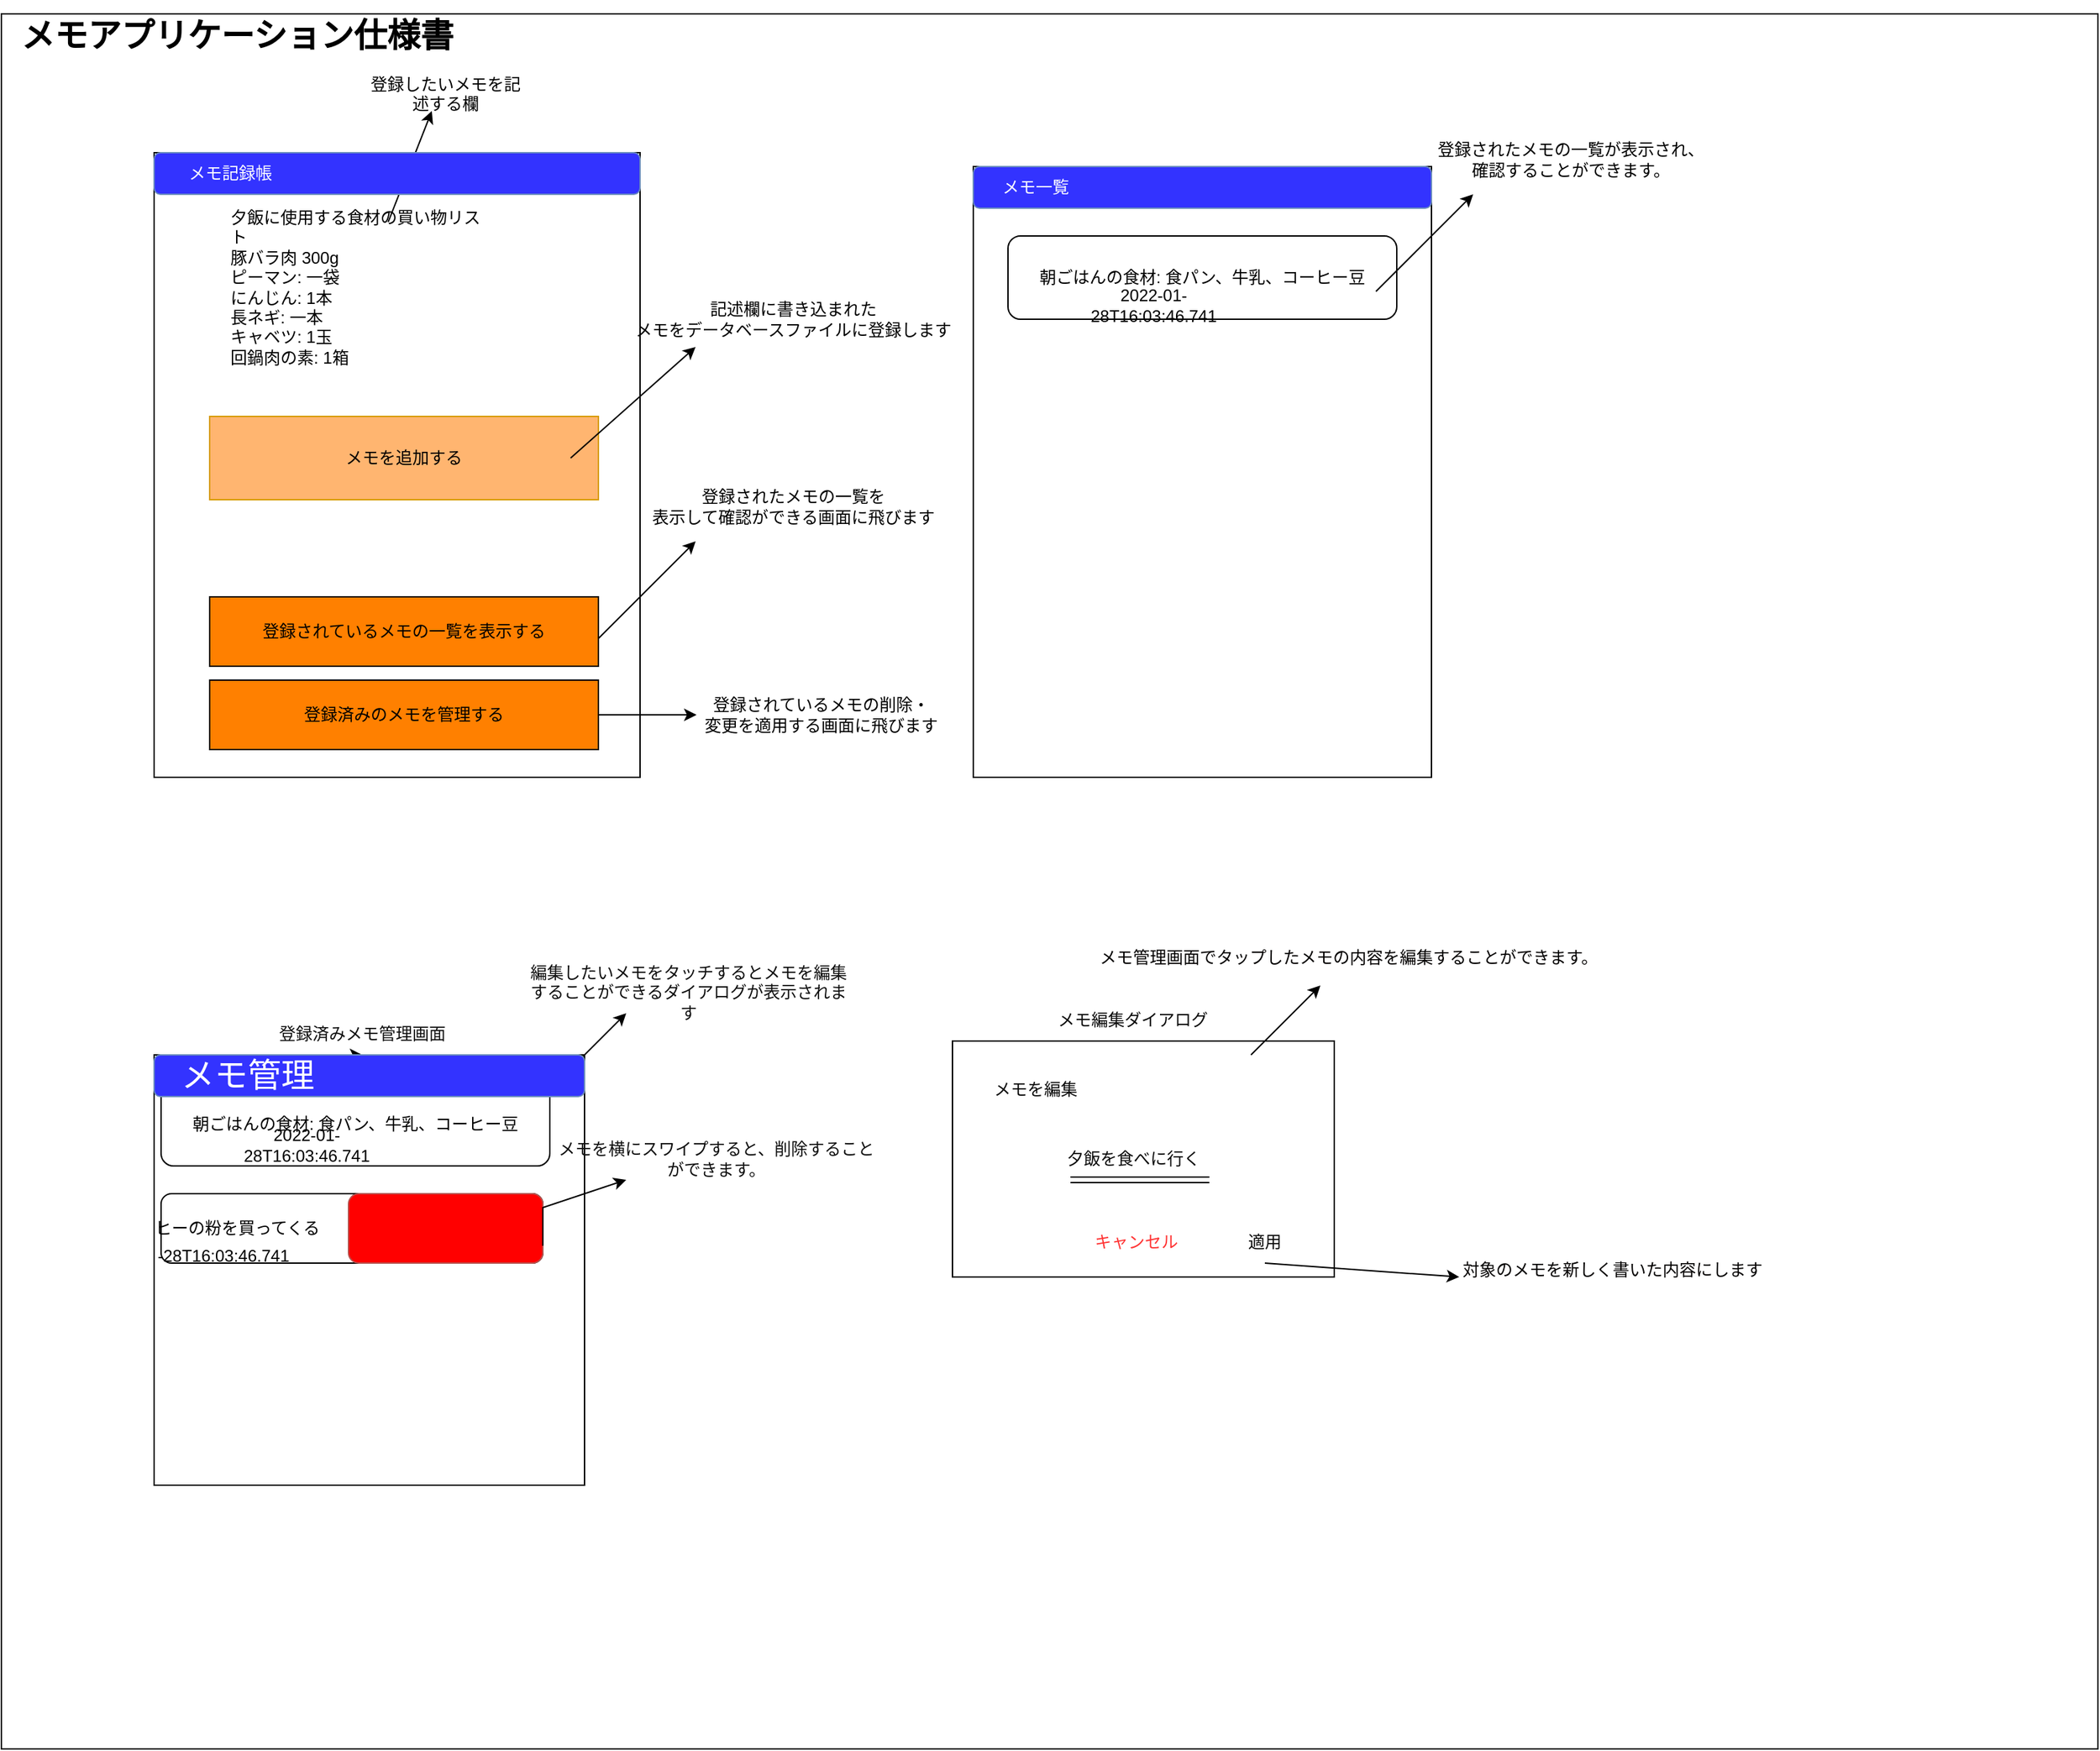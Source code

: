 <mxfile version="16.4.7" type="device"><diagram id="0fUpigca1gWu7PvchhyU" name="Page-1"><mxGraphModel dx="1848" dy="1695" grid="1" gridSize="10" guides="1" tooltips="1" connect="1" arrows="1" fold="1" page="1" pageScale="1" pageWidth="827" pageHeight="1169" math="0" shadow="0"><root><mxCell id="0"/><mxCell id="1" parent="0"/><mxCell id="AL6eQPgPyLnxAxU0RXIp-1" value="" style="rounded=0;whiteSpace=wrap;html=1;" vertex="1" parent="1"><mxGeometry x="-70" width="1510" height="1250" as="geometry"/></mxCell><mxCell id="UBWKBbtCkAqVMLpUncnw-1" value="" style="rounded=0;whiteSpace=wrap;html=1;" parent="1" vertex="1"><mxGeometry x="40" y="100" width="350" height="450" as="geometry"/></mxCell><mxCell id="UBWKBbtCkAqVMLpUncnw-3" value="&lt;div style=&quot;font-size: 24px;&quot;&gt;メモアプリケーション仕様書&lt;/div&gt;&lt;div style=&quot;font-size: 24px;&quot;&gt;&lt;br style=&quot;font-size: 24px;&quot;&gt;&lt;/div&gt;" style="text;html=1;strokeColor=none;fillColor=none;align=center;verticalAlign=middle;whiteSpace=wrap;rounded=0;fontStyle=1;fontSize=24;" parent="1" vertex="1"><mxGeometry x="-65" y="-10" width="330" height="80" as="geometry"/></mxCell><mxCell id="UBWKBbtCkAqVMLpUncnw-4" value="&lt;div&gt;夕飯に使用する食材の買い物リスト&lt;/div&gt;&lt;div&gt;豚バラ肉 300g&lt;/div&gt;&lt;div&gt;ピーマン: 一袋&lt;/div&gt;&lt;div&gt;にんじん: 1本&lt;/div&gt;&lt;div&gt;長ネギ: 一本&lt;/div&gt;&lt;div&gt;キャベツ: 1玉&lt;/div&gt;&lt;div&gt;回鍋肉の素: 1箱&lt;/div&gt;&lt;div&gt;&lt;br&gt;&lt;/div&gt;" style="text;html=1;strokeColor=none;fillColor=none;spacing=5;spacingTop=-20;whiteSpace=wrap;overflow=hidden;rounded=0;" parent="1" vertex="1"><mxGeometry x="90" y="150" width="190" height="120" as="geometry"/></mxCell><mxCell id="UBWKBbtCkAqVMLpUncnw-6" value="" style="endArrow=classic;html=1;rounded=0;" parent="1" source="UBWKBbtCkAqVMLpUncnw-4" edge="1"><mxGeometry width="50" height="50" relative="1" as="geometry"><mxPoint x="190" y="120" as="sourcePoint"/><mxPoint x="240" y="70" as="targetPoint"/></mxGeometry></mxCell><mxCell id="UBWKBbtCkAqVMLpUncnw-7" value="&lt;div&gt;登録したいメモを記述する欄&lt;/div&gt;&lt;div&gt;&lt;br&gt;&lt;/div&gt;" style="text;html=1;strokeColor=none;fillColor=none;align=center;verticalAlign=middle;whiteSpace=wrap;rounded=0;" parent="1" vertex="1"><mxGeometry x="190" y="50" width="120" height="30" as="geometry"/></mxCell><mxCell id="UBWKBbtCkAqVMLpUncnw-8" value="&lt;div&gt;メモを追加する&lt;/div&gt;" style="rounded=0;whiteSpace=wrap;html=1;fillColor=#FFB570;strokeColor=#d79b00;" parent="1" vertex="1"><mxGeometry x="80" y="290" width="280" height="60" as="geometry"/></mxCell><mxCell id="UBWKBbtCkAqVMLpUncnw-10" value="" style="endArrow=classic;html=1;rounded=0;" parent="1" edge="1"><mxGeometry width="50" height="50" relative="1" as="geometry"><mxPoint x="340" y="320" as="sourcePoint"/><mxPoint x="430" y="240" as="targetPoint"/></mxGeometry></mxCell><mxCell id="UBWKBbtCkAqVMLpUncnw-11" value="&lt;div&gt;記述欄に書き込まれた&lt;/div&gt;&lt;div&gt;メモをデータベースファイルに登録します&lt;br&gt;&lt;/div&gt;" style="text;html=1;align=center;verticalAlign=middle;resizable=0;points=[];autosize=1;strokeColor=none;fillColor=none;" parent="1" vertex="1"><mxGeometry x="380" y="205" width="240" height="30" as="geometry"/></mxCell><mxCell id="UBWKBbtCkAqVMLpUncnw-12" value="登録されているメモの一覧を表示する" style="rounded=0;whiteSpace=wrap;html=1;fillColor=#FF8000;" parent="1" vertex="1"><mxGeometry x="80" y="420" width="280" height="50" as="geometry"/></mxCell><mxCell id="UBWKBbtCkAqVMLpUncnw-13" value="登録済みのメモを管理する" style="rounded=0;whiteSpace=wrap;html=1;fillColor=#FF8000;" parent="1" vertex="1"><mxGeometry x="80" y="480" width="280" height="50" as="geometry"/></mxCell><mxCell id="UBWKBbtCkAqVMLpUncnw-14" value="" style="endArrow=classic;html=1;rounded=0;" parent="1" edge="1"><mxGeometry width="50" height="50" relative="1" as="geometry"><mxPoint x="360" y="450" as="sourcePoint"/><mxPoint x="430" y="380" as="targetPoint"/><Array as="points"><mxPoint x="390" y="420"/></Array></mxGeometry></mxCell><mxCell id="UBWKBbtCkAqVMLpUncnw-15" value="&lt;div&gt;登録されたメモの一覧を&lt;/div&gt;&lt;div&gt;表示して確認ができる画面に飛びます&lt;br&gt;&lt;/div&gt;" style="text;html=1;align=center;verticalAlign=middle;resizable=0;points=[];autosize=1;strokeColor=none;fillColor=none;" parent="1" vertex="1"><mxGeometry x="390" y="340" width="220" height="30" as="geometry"/></mxCell><mxCell id="UBWKBbtCkAqVMLpUncnw-16" value="" style="endArrow=classic;html=1;rounded=0;" parent="1" source="UBWKBbtCkAqVMLpUncnw-13" edge="1"><mxGeometry width="50" height="50" relative="1" as="geometry"><mxPoint x="360" y="555" as="sourcePoint"/><mxPoint x="430.711" y="505" as="targetPoint"/></mxGeometry></mxCell><mxCell id="UBWKBbtCkAqVMLpUncnw-17" value="&lt;div&gt;登録されているメモの削除・&lt;/div&gt;&lt;div&gt;変更を適用する画面に飛びます&lt;br&gt;&lt;/div&gt;" style="text;html=1;align=center;verticalAlign=middle;resizable=0;points=[];autosize=1;strokeColor=none;fillColor=none;" parent="1" vertex="1"><mxGeometry x="430" y="490" width="180" height="30" as="geometry"/></mxCell><mxCell id="UBWKBbtCkAqVMLpUncnw-18" value="" style="whiteSpace=wrap;html=1;aspect=fixed;" parent="1" vertex="1"><mxGeometry x="40" y="750" width="310" height="310" as="geometry"/></mxCell><mxCell id="UBWKBbtCkAqVMLpUncnw-31" value="" style="edgeStyle=orthogonalEdgeStyle;rounded=0;orthogonalLoop=1;jettySize=auto;html=1;fontColor=#0F0F0F;" parent="1" source="UBWKBbtCkAqVMLpUncnw-19" target="UBWKBbtCkAqVMLpUncnw-30" edge="1"><mxGeometry relative="1" as="geometry"/></mxCell><mxCell id="UBWKBbtCkAqVMLpUncnw-19" value="&lt;div&gt;朝ごはんの食材: 食パン、牛乳、コーヒー豆&lt;/div&gt;" style="rounded=1;whiteSpace=wrap;html=1;" parent="1" vertex="1"><mxGeometry x="45" y="770" width="280" height="60" as="geometry"/></mxCell><mxCell id="UBWKBbtCkAqVMLpUncnw-20" value="&lt;div&gt;2022-01-28T16:03:46.741&lt;/div&gt;" style="text;html=1;strokeColor=none;fillColor=none;align=center;verticalAlign=middle;whiteSpace=wrap;rounded=0;" parent="1" vertex="1"><mxGeometry x="120" y="800" width="60" height="30" as="geometry"/></mxCell><mxCell id="UBWKBbtCkAqVMLpUncnw-21" value="" style="rounded=1;whiteSpace=wrap;html=1;" parent="1" vertex="1"><mxGeometry x="45" y="850" width="275" height="50" as="geometry"/></mxCell><mxCell id="UBWKBbtCkAqVMLpUncnw-22" value="&lt;div&gt;-28T16:03:46.741&lt;/div&gt;" style="text;html=1;strokeColor=none;fillColor=none;align=center;verticalAlign=middle;whiteSpace=wrap;rounded=0;" parent="1" vertex="1"><mxGeometry x="60" y="880" width="60" height="30" as="geometry"/></mxCell><mxCell id="UBWKBbtCkAqVMLpUncnw-23" value="&lt;div&gt;ヒーの粉を買ってくる&lt;/div&gt;" style="text;html=1;strokeColor=none;fillColor=none;align=center;verticalAlign=middle;whiteSpace=wrap;rounded=0;" parent="1" vertex="1"><mxGeometry x="-20" y="860" width="240" height="30" as="geometry"/></mxCell><mxCell id="UBWKBbtCkAqVMLpUncnw-24" value="" style="rounded=1;whiteSpace=wrap;html=1;fillColor=#FF0000;strokeColor=#b85450;" parent="1" vertex="1"><mxGeometry x="180" y="850" width="140" height="50" as="geometry"/></mxCell><mxCell id="UBWKBbtCkAqVMLpUncnw-25" value="" style="rounded=1;whiteSpace=wrap;html=1;fillColor=#3333FF;strokeColor=#6c8ebf;" parent="1" vertex="1"><mxGeometry x="40" y="100" width="350" height="30" as="geometry"/></mxCell><mxCell id="UBWKBbtCkAqVMLpUncnw-26" value="&lt;font color=&quot;#FFFFFF&quot;&gt;メモ記録帳&lt;/font&gt;" style="text;html=1;align=center;verticalAlign=middle;whiteSpace=wrap;rounded=0;" parent="1" vertex="1"><mxGeometry x="50" y="100" width="90" height="30" as="geometry"/></mxCell><mxCell id="UBWKBbtCkAqVMLpUncnw-27" value="" style="endArrow=classic;html=1;rounded=0;fontColor=#FFFFFF;" parent="1" edge="1"><mxGeometry width="50" height="50" relative="1" as="geometry"><mxPoint x="330" y="770" as="sourcePoint"/><mxPoint x="380" y="720" as="targetPoint"/><Array as="points"><mxPoint x="340" y="760"/></Array></mxGeometry></mxCell><mxCell id="UBWKBbtCkAqVMLpUncnw-29" value="メモ" style="text;html=1;strokeColor=none;fillColor=none;align=center;verticalAlign=middle;whiteSpace=wrap;rounded=0;fontColor=#FFFFFF;" parent="1" vertex="1"><mxGeometry x="100" y="720" width="60" height="30" as="geometry"/></mxCell><mxCell id="UBWKBbtCkAqVMLpUncnw-30" value="登録済みメモ管理画面" style="text;html=1;strokeColor=none;fillColor=none;align=center;verticalAlign=middle;whiteSpace=wrap;rounded=0;fontColor=#0F0F0F;" parent="1" vertex="1"><mxGeometry x="120" y="720" width="140" height="30" as="geometry"/></mxCell><mxCell id="UBWKBbtCkAqVMLpUncnw-32" value="編集したいメモをタッチするとメモを編集することができるダイアログが表示されます" style="text;html=1;strokeColor=none;fillColor=none;align=center;verticalAlign=middle;whiteSpace=wrap;rounded=0;fontColor=#0F0F0F;" parent="1" vertex="1"><mxGeometry x="310" y="690" width="230" height="30" as="geometry"/></mxCell><mxCell id="UBWKBbtCkAqVMLpUncnw-33" value="メモを横にスワイプすると、削除することができます。" style="text;html=1;strokeColor=none;fillColor=none;align=center;verticalAlign=middle;whiteSpace=wrap;rounded=0;fontColor=#0F0F0F;" parent="1" vertex="1"><mxGeometry x="330" y="810" width="230" height="30" as="geometry"/></mxCell><mxCell id="UBWKBbtCkAqVMLpUncnw-34" value="" style="endArrow=classic;html=1;rounded=0;fontColor=#0F0F0F;exitX=1;exitY=0.75;exitDx=0;exitDy=0;" parent="1" source="UBWKBbtCkAqVMLpUncnw-24" edge="1"><mxGeometry width="50" height="50" relative="1" as="geometry"><mxPoint x="330" y="890" as="sourcePoint"/><mxPoint x="380" y="840" as="targetPoint"/><Array as="points"><mxPoint x="320" y="860"/></Array></mxGeometry></mxCell><mxCell id="UBWKBbtCkAqVMLpUncnw-35" value="" style="rounded=0;whiteSpace=wrap;html=1;" parent="1" vertex="1"><mxGeometry x="630" y="110" width="330" height="440" as="geometry"/></mxCell><mxCell id="UBWKBbtCkAqVMLpUncnw-37" value="&lt;div&gt;朝ごはんの食材: 食パン、牛乳、コーヒー豆&lt;/div&gt;" style="rounded=1;whiteSpace=wrap;html=1;" parent="1" vertex="1"><mxGeometry x="655" y="160" width="280" height="60" as="geometry"/></mxCell><mxCell id="UBWKBbtCkAqVMLpUncnw-38" value="" style="rounded=1;whiteSpace=wrap;html=1;fillColor=#3333FF;strokeColor=#6c8ebf;" parent="1" vertex="1"><mxGeometry x="630" y="110" width="330" height="30" as="geometry"/></mxCell><mxCell id="UBWKBbtCkAqVMLpUncnw-39" value="&lt;font color=&quot;#FFFFFF&quot;&gt;メモ一覧&lt;/font&gt;" style="text;html=1;align=center;verticalAlign=middle;whiteSpace=wrap;rounded=0;" parent="1" vertex="1"><mxGeometry x="630" y="110" width="90" height="30" as="geometry"/></mxCell><mxCell id="UBWKBbtCkAqVMLpUncnw-40" value="" style="endArrow=classic;html=1;rounded=0;" parent="1" edge="1"><mxGeometry width="50" height="50" relative="1" as="geometry"><mxPoint x="920" y="200" as="sourcePoint"/><mxPoint x="990" y="130" as="targetPoint"/><Array as="points"><mxPoint x="950" y="170"/></Array></mxGeometry></mxCell><mxCell id="UBWKBbtCkAqVMLpUncnw-41" value="&lt;div&gt;登録されたメモの一覧が表示され、&lt;/div&gt;&lt;div&gt;確認することができます。&lt;br&gt;&lt;/div&gt;" style="text;html=1;align=center;verticalAlign=middle;resizable=0;points=[];autosize=1;strokeColor=none;fillColor=none;" parent="1" vertex="1"><mxGeometry x="955" y="90" width="210" height="30" as="geometry"/></mxCell><mxCell id="UBWKBbtCkAqVMLpUncnw-42" value="&lt;div&gt;2022-01-28T16:03:46.741&lt;/div&gt;" style="text;html=1;strokeColor=none;fillColor=none;align=center;verticalAlign=middle;whiteSpace=wrap;rounded=0;" parent="1" vertex="1"><mxGeometry x="730" y="195" width="60" height="30" as="geometry"/></mxCell><mxCell id="UBWKBbtCkAqVMLpUncnw-43" value="" style="rounded=0;whiteSpace=wrap;html=1;" parent="1" vertex="1"><mxGeometry x="615" y="740" width="275" height="170" as="geometry"/></mxCell><mxCell id="UBWKBbtCkAqVMLpUncnw-44" value="&lt;font color=&quot;#0A0A0A&quot;&gt;メモ編集ダイアログ&lt;/font&gt;" style="text;html=1;strokeColor=none;fillColor=none;align=center;verticalAlign=middle;whiteSpace=wrap;rounded=0;fontColor=#FFFFFF;" parent="1" vertex="1"><mxGeometry x="670" y="710" width="150" height="30" as="geometry"/></mxCell><mxCell id="UBWKBbtCkAqVMLpUncnw-47" value="&lt;div&gt;メモを編集&lt;/div&gt;" style="text;html=1;strokeColor=none;fillColor=none;align=center;verticalAlign=middle;whiteSpace=wrap;rounded=0;fontColor=#0A0A0A;" parent="1" vertex="1"><mxGeometry x="625" y="760" width="100" height="30" as="geometry"/></mxCell><mxCell id="UBWKBbtCkAqVMLpUncnw-48" value="夕飯を食べに行く" style="text;html=1;strokeColor=none;fillColor=none;align=center;verticalAlign=middle;whiteSpace=wrap;rounded=0;fontColor=#0A0A0A;" parent="1" vertex="1"><mxGeometry x="677.5" y="810" width="135" height="30" as="geometry"/></mxCell><mxCell id="UBWKBbtCkAqVMLpUncnw-53" value="" style="shape=link;html=1;rounded=0;fontColor=#0A0A0A;" parent="1" edge="1"><mxGeometry width="100" relative="1" as="geometry"><mxPoint x="700" y="840" as="sourcePoint"/><mxPoint x="800" y="840" as="targetPoint"/></mxGeometry></mxCell><mxCell id="UBWKBbtCkAqVMLpUncnw-54" value="&lt;font color=&quot;#FF3333&quot;&gt;キャンセル&lt;/font&gt;" style="text;html=1;strokeColor=none;fillColor=none;align=center;verticalAlign=middle;whiteSpace=wrap;rounded=0;fontColor=#0A0A0A;" parent="1" vertex="1"><mxGeometry x="710" y="870" width="75" height="30" as="geometry"/></mxCell><mxCell id="UBWKBbtCkAqVMLpUncnw-55" value="&lt;div&gt;適用&lt;/div&gt;" style="text;html=1;strokeColor=none;fillColor=none;align=center;verticalAlign=middle;whiteSpace=wrap;rounded=0;fontColor=#0A0A0A;" parent="1" vertex="1"><mxGeometry x="810" y="870" width="60" height="30" as="geometry"/></mxCell><mxCell id="UBWKBbtCkAqVMLpUncnw-57" value="" style="endArrow=classic;html=1;rounded=0;fontColor=#FF3333;" parent="1" edge="1"><mxGeometry width="50" height="50" relative="1" as="geometry"><mxPoint x="830" y="750" as="sourcePoint"/><mxPoint x="880" y="700" as="targetPoint"/></mxGeometry></mxCell><mxCell id="UBWKBbtCkAqVMLpUncnw-59" value="&lt;font color=&quot;#030101&quot;&gt;メモ管理画面でタップしたメモの内容を編集することができます。&lt;/font&gt;" style="text;html=1;align=center;verticalAlign=middle;resizable=0;points=[];autosize=1;strokeColor=none;fillColor=none;fontColor=#FF3333;" parent="1" vertex="1"><mxGeometry x="710" y="670" width="380" height="20" as="geometry"/></mxCell><mxCell id="UBWKBbtCkAqVMLpUncnw-60" value="" style="endArrow=classic;html=1;rounded=0;fontColor=#030101;exitX=0.5;exitY=1;exitDx=0;exitDy=0;" parent="1" source="UBWKBbtCkAqVMLpUncnw-55" edge="1"><mxGeometry width="50" height="50" relative="1" as="geometry"><mxPoint x="840" y="930" as="sourcePoint"/><mxPoint x="980" y="910" as="targetPoint"/></mxGeometry></mxCell><mxCell id="UBWKBbtCkAqVMLpUncnw-61" value="対象のメモを新しく書いた内容にします" style="text;html=1;align=center;verticalAlign=middle;resizable=0;points=[];autosize=1;strokeColor=none;fillColor=none;fontColor=#030101;" parent="1" vertex="1"><mxGeometry x="975" y="895" width="230" height="20" as="geometry"/></mxCell><mxCell id="AL6eQPgPyLnxAxU0RXIp-2" value="" style="rounded=1;whiteSpace=wrap;html=1;fillColor=#3333FF;strokeColor=#6c8ebf;" vertex="1" parent="1"><mxGeometry x="40" y="750" width="310" height="30" as="geometry"/></mxCell><mxCell id="AL6eQPgPyLnxAxU0RXIp-3" value="メモ管理" style="text;html=1;strokeColor=none;fillColor=none;align=center;verticalAlign=middle;whiteSpace=wrap;rounded=0;fontSize=24;fontColor=#FFFFFF;" vertex="1" parent="1"><mxGeometry x="45" y="750" width="125" height="30" as="geometry"/></mxCell></root></mxGraphModel></diagram></mxfile>